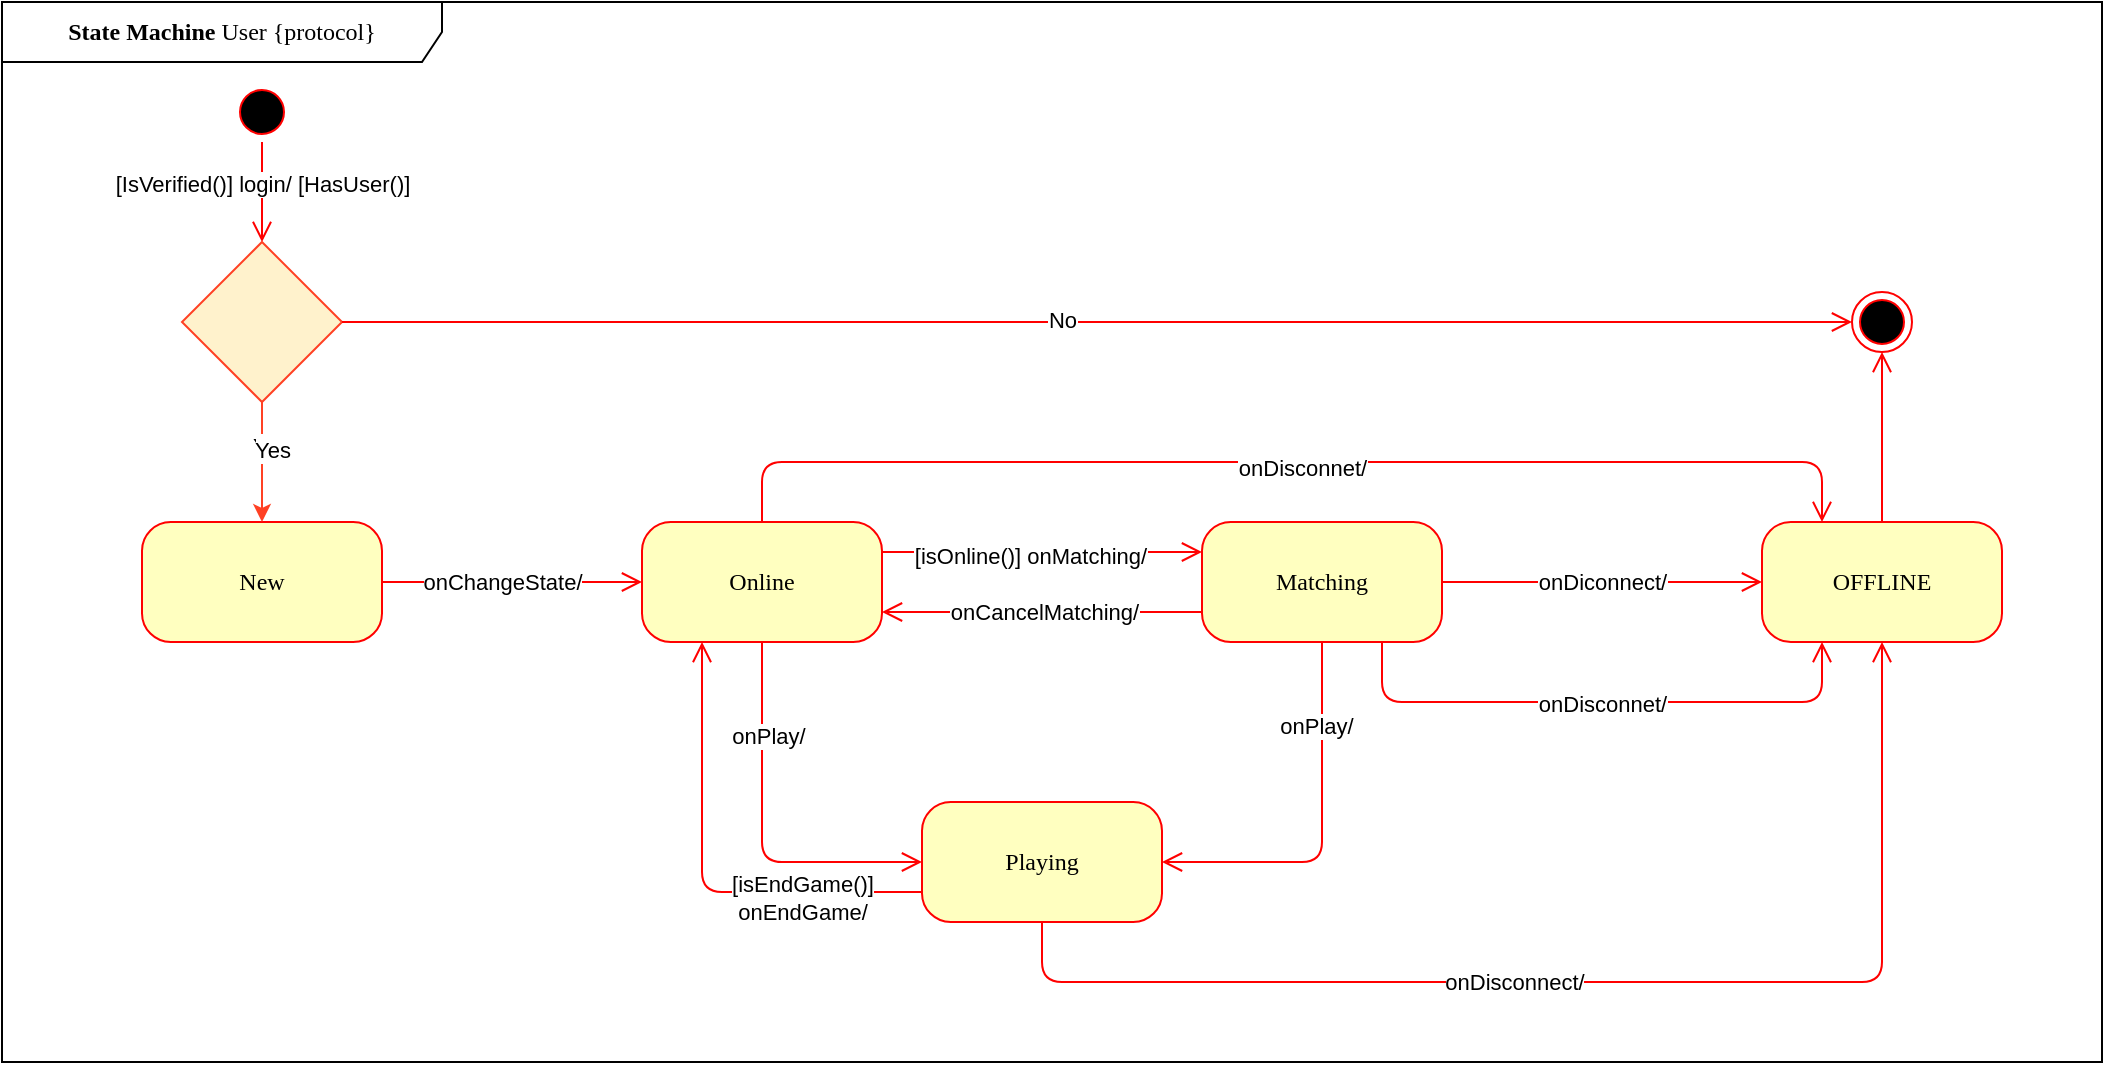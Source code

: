 <mxfile version="22.1.3" type="github">
  <diagram name="Page-1" id="58cdce13-f638-feb5-8d6f-7d28b1aa9fa0">
    <mxGraphModel dx="1664" dy="970" grid="1" gridSize="10" guides="1" tooltips="1" connect="1" arrows="1" fold="1" page="1" pageScale="1" pageWidth="1100" pageHeight="850" background="none" math="0" shadow="0">
      <root>
        <mxCell id="0" />
        <mxCell id="1" parent="0" />
        <mxCell id="382b91b5511bd0f7-1" value="" style="ellipse;html=1;shape=startState;fillColor=#000000;strokeColor=#ff0000;rounded=1;shadow=0;comic=0;labelBackgroundColor=none;fontFamily=Verdana;fontSize=12;fontColor=#000000;align=center;direction=south;" parent="1" vertex="1">
          <mxGeometry x="125" y="70" width="30" height="30" as="geometry" />
        </mxCell>
        <mxCell id="382b91b5511bd0f7-5" value="Online" style="rounded=1;whiteSpace=wrap;html=1;arcSize=24;fillColor=#ffffc0;strokeColor=#ff0000;shadow=0;comic=0;labelBackgroundColor=none;fontFamily=Verdana;fontSize=12;fontColor=#000000;align=center;" parent="1" vertex="1">
          <mxGeometry x="330" y="290" width="120" height="60" as="geometry" />
        </mxCell>
        <mxCell id="382b91b5511bd0f7-6" value="New" style="rounded=1;whiteSpace=wrap;html=1;arcSize=24;fillColor=#ffffc0;strokeColor=#ff0000;shadow=0;comic=0;labelBackgroundColor=none;fontFamily=Verdana;fontSize=12;fontColor=#000000;align=center;" parent="1" vertex="1">
          <mxGeometry x="80" y="290" width="120" height="60" as="geometry" />
        </mxCell>
        <mxCell id="382b91b5511bd0f7-9" value="Playing" style="rounded=1;whiteSpace=wrap;html=1;arcSize=24;fillColor=#ffffc0;strokeColor=#ff0000;shadow=0;comic=0;labelBackgroundColor=none;fontFamily=Verdana;fontSize=12;fontColor=#000000;align=center;" parent="1" vertex="1">
          <mxGeometry x="470" y="430" width="120" height="60" as="geometry" />
        </mxCell>
        <mxCell id="382b91b5511bd0f7-10" value="Matching" style="rounded=1;whiteSpace=wrap;html=1;arcSize=24;fillColor=#ffffc0;strokeColor=#ff0000;shadow=0;comic=0;labelBackgroundColor=none;fontFamily=Verdana;fontSize=12;fontColor=#000000;align=center;" parent="1" vertex="1">
          <mxGeometry x="610" y="290" width="120" height="60" as="geometry" />
        </mxCell>
        <mxCell id="2a3bc250acf0617d-8" value="&lt;b&gt;State Machine &lt;/b&gt;User {protocol}" style="shape=umlFrame;whiteSpace=wrap;html=1;rounded=1;shadow=0;comic=0;labelBackgroundColor=none;strokeWidth=1;fontFamily=Verdana;fontSize=12;align=center;width=220;height=30;" parent="1" vertex="1">
          <mxGeometry x="10" y="30" width="1050" height="530" as="geometry" />
        </mxCell>
        <mxCell id="2a3bc250acf0617d-9" style="edgeStyle=orthogonalEdgeStyle;html=1;labelBackgroundColor=none;endArrow=open;endSize=8;strokeColor=#ff0000;fontFamily=Verdana;fontSize=12;align=left;fontStyle=0;entryX=0.5;entryY=0;entryDx=0;entryDy=0;" parent="1" source="382b91b5511bd0f7-1" target="AQml3aZK6St02hMYP8zN-4" edge="1">
          <mxGeometry relative="1" as="geometry" />
        </mxCell>
        <mxCell id="AQml3aZK6St02hMYP8zN-3" value="[IsVerified()] login/ [HasUser()]" style="edgeLabel;html=1;align=center;verticalAlign=middle;resizable=0;points=[];" parent="2a3bc250acf0617d-9" vertex="1" connectable="0">
          <mxGeometry x="-0.161" relative="1" as="geometry">
            <mxPoint as="offset" />
          </mxGeometry>
        </mxCell>
        <mxCell id="AQml3aZK6St02hMYP8zN-6" style="edgeStyle=orthogonalEdgeStyle;rounded=0;orthogonalLoop=1;jettySize=auto;html=1;exitX=0.5;exitY=1;exitDx=0;exitDy=0;entryX=0.5;entryY=0;entryDx=0;entryDy=0;strokeColor=#FF4124;" parent="1" source="AQml3aZK6St02hMYP8zN-4" target="382b91b5511bd0f7-6" edge="1">
          <mxGeometry relative="1" as="geometry" />
        </mxCell>
        <mxCell id="AQml3aZK6St02hMYP8zN-7" value="Yes" style="edgeLabel;html=1;align=center;verticalAlign=middle;resizable=0;points=[];" parent="AQml3aZK6St02hMYP8zN-6" vertex="1" connectable="0">
          <mxGeometry x="-0.272" y="4" relative="1" as="geometry">
            <mxPoint as="offset" />
          </mxGeometry>
        </mxCell>
        <mxCell id="AQml3aZK6St02hMYP8zN-8" value="Yes" style="edgeLabel;html=1;align=center;verticalAlign=middle;resizable=0;points=[];" parent="AQml3aZK6St02hMYP8zN-6" vertex="1" connectable="0">
          <mxGeometry x="-0.217" y="5" relative="1" as="geometry">
            <mxPoint as="offset" />
          </mxGeometry>
        </mxCell>
        <mxCell id="AQml3aZK6St02hMYP8zN-4" value="" style="rhombus;whiteSpace=wrap;html=1;fillColor=#fff2cc;strokeColor=#FF4124;" parent="1" vertex="1">
          <mxGeometry x="100" y="150" width="80" height="80" as="geometry" />
        </mxCell>
        <mxCell id="AQml3aZK6St02hMYP8zN-9" style="edgeStyle=elbowEdgeStyle;html=1;labelBackgroundColor=none;endArrow=open;endSize=8;strokeColor=#ff0000;fontFamily=Verdana;fontSize=12;align=left;exitX=1;exitY=0.5;exitDx=0;exitDy=0;entryX=0;entryY=0.5;entryDx=0;entryDy=0;elbow=vertical;" parent="1" source="382b91b5511bd0f7-6" target="382b91b5511bd0f7-5" edge="1">
          <mxGeometry relative="1" as="geometry">
            <mxPoint x="50" y="660" as="sourcePoint" />
            <mxPoint x="160" y="660" as="targetPoint" />
          </mxGeometry>
        </mxCell>
        <mxCell id="AQml3aZK6St02hMYP8zN-10" value="onChangeState/" style="edgeLabel;html=1;align=center;verticalAlign=middle;resizable=0;points=[];" parent="AQml3aZK6St02hMYP8zN-9" vertex="1" connectable="0">
          <mxGeometry x="-0.234" relative="1" as="geometry">
            <mxPoint x="10" as="offset" />
          </mxGeometry>
        </mxCell>
        <mxCell id="AQml3aZK6St02hMYP8zN-11" style="edgeStyle=elbowEdgeStyle;html=1;labelBackgroundColor=none;endArrow=open;endSize=8;strokeColor=#ff0000;fontFamily=Verdana;fontSize=12;align=left;exitX=1;exitY=0.25;exitDx=0;exitDy=0;entryX=0;entryY=0.25;entryDx=0;entryDy=0;elbow=vertical;" parent="1" source="382b91b5511bd0f7-5" target="382b91b5511bd0f7-10" edge="1">
          <mxGeometry relative="1" as="geometry">
            <mxPoint x="280" y="540" as="sourcePoint" />
            <mxPoint x="390" y="540" as="targetPoint" />
          </mxGeometry>
        </mxCell>
        <mxCell id="AQml3aZK6St02hMYP8zN-13" value="[isOnline()] onMatching/" style="edgeLabel;html=1;align=center;verticalAlign=middle;resizable=0;points=[];" parent="AQml3aZK6St02hMYP8zN-11" vertex="1" connectable="0">
          <mxGeometry x="-0.079" y="-2" relative="1" as="geometry">
            <mxPoint as="offset" />
          </mxGeometry>
        </mxCell>
        <mxCell id="AQml3aZK6St02hMYP8zN-12" style="edgeStyle=elbowEdgeStyle;html=1;labelBackgroundColor=none;endArrow=open;endSize=8;strokeColor=#ff0000;fontFamily=Verdana;fontSize=12;align=left;entryX=1;entryY=0.75;entryDx=0;entryDy=0;exitX=0;exitY=0.75;exitDx=0;exitDy=0;" parent="1" source="382b91b5511bd0f7-10" target="382b91b5511bd0f7-5" edge="1">
          <mxGeometry relative="1" as="geometry">
            <mxPoint x="290" y="550" as="sourcePoint" />
            <mxPoint x="400" y="550" as="targetPoint" />
          </mxGeometry>
        </mxCell>
        <mxCell id="AQml3aZK6St02hMYP8zN-14" value="onCancelMatching/" style="edgeLabel;html=1;align=center;verticalAlign=middle;resizable=0;points=[];" parent="AQml3aZK6St02hMYP8zN-12" vertex="1" connectable="0">
          <mxGeometry x="-0.23" relative="1" as="geometry">
            <mxPoint x="-18" as="offset" />
          </mxGeometry>
        </mxCell>
        <mxCell id="AQml3aZK6St02hMYP8zN-15" style="edgeStyle=elbowEdgeStyle;html=1;labelBackgroundColor=none;endArrow=open;endSize=8;strokeColor=#ff0000;fontFamily=Verdana;fontSize=12;align=left;exitX=0.5;exitY=1;exitDx=0;exitDy=0;entryX=0;entryY=0.5;entryDx=0;entryDy=0;" parent="1" source="382b91b5511bd0f7-5" target="382b91b5511bd0f7-9" edge="1">
          <mxGeometry relative="1" as="geometry">
            <mxPoint x="270" y="675" as="sourcePoint" />
            <mxPoint x="380" y="675" as="targetPoint" />
            <Array as="points">
              <mxPoint x="390" y="460" />
            </Array>
          </mxGeometry>
        </mxCell>
        <mxCell id="AQml3aZK6St02hMYP8zN-17" value="onPlay/" style="edgeLabel;html=1;align=center;verticalAlign=middle;resizable=0;points=[];" parent="AQml3aZK6St02hMYP8zN-15" vertex="1" connectable="0">
          <mxGeometry x="-0.513" y="3" relative="1" as="geometry">
            <mxPoint as="offset" />
          </mxGeometry>
        </mxCell>
        <mxCell id="AQml3aZK6St02hMYP8zN-16" style="edgeStyle=elbowEdgeStyle;html=1;labelBackgroundColor=none;endArrow=open;endSize=8;strokeColor=#ff0000;fontFamily=Verdana;fontSize=12;align=left;exitX=0.5;exitY=1;exitDx=0;exitDy=0;entryX=1;entryY=0.5;entryDx=0;entryDy=0;" parent="1" source="382b91b5511bd0f7-10" target="382b91b5511bd0f7-9" edge="1">
          <mxGeometry relative="1" as="geometry">
            <mxPoint x="280" y="685" as="sourcePoint" />
            <mxPoint x="390" y="685" as="targetPoint" />
            <Array as="points">
              <mxPoint x="670" y="410" />
            </Array>
          </mxGeometry>
        </mxCell>
        <mxCell id="AQml3aZK6St02hMYP8zN-18" value="onPlay/" style="edgeLabel;html=1;align=center;verticalAlign=middle;resizable=0;points=[];" parent="AQml3aZK6St02hMYP8zN-16" vertex="1" connectable="0">
          <mxGeometry x="-0.56" y="-3" relative="1" as="geometry">
            <mxPoint as="offset" />
          </mxGeometry>
        </mxCell>
        <mxCell id="AQml3aZK6St02hMYP8zN-19" value="OFFLINE" style="rounded=1;whiteSpace=wrap;html=1;arcSize=24;fillColor=#ffffc0;strokeColor=#ff0000;shadow=0;comic=0;labelBackgroundColor=none;fontFamily=Verdana;fontSize=12;fontColor=#000000;align=center;" parent="1" vertex="1">
          <mxGeometry x="890" y="290" width="120" height="60" as="geometry" />
        </mxCell>
        <mxCell id="AQml3aZK6St02hMYP8zN-20" style="edgeStyle=elbowEdgeStyle;html=1;labelBackgroundColor=none;endArrow=open;endSize=8;strokeColor=#ff0000;fontFamily=Verdana;fontSize=12;align=left;exitX=1;exitY=0.5;exitDx=0;exitDy=0;entryX=0;entryY=0.5;entryDx=0;entryDy=0;elbow=vertical;" parent="1" source="382b91b5511bd0f7-10" target="AQml3aZK6St02hMYP8zN-19" edge="1">
          <mxGeometry relative="1" as="geometry">
            <mxPoint x="770" y="430" as="sourcePoint" />
            <mxPoint x="880" y="430" as="targetPoint" />
          </mxGeometry>
        </mxCell>
        <mxCell id="AQml3aZK6St02hMYP8zN-21" value="onDiconnect/" style="edgeLabel;html=1;align=center;verticalAlign=middle;resizable=0;points=[];" parent="AQml3aZK6St02hMYP8zN-20" vertex="1" connectable="0">
          <mxGeometry x="-0.249" relative="1" as="geometry">
            <mxPoint x="20" as="offset" />
          </mxGeometry>
        </mxCell>
        <mxCell id="AQml3aZK6St02hMYP8zN-26" style="edgeStyle=elbowEdgeStyle;html=1;labelBackgroundColor=none;endArrow=open;endSize=8;strokeColor=#ff0000;fontFamily=Verdana;fontSize=12;align=left;fontStyle=1;exitX=0.5;exitY=0;exitDx=0;exitDy=0;entryX=0.25;entryY=0;entryDx=0;entryDy=0;elbow=vertical;" parent="1" source="382b91b5511bd0f7-5" target="AQml3aZK6St02hMYP8zN-19" edge="1">
          <mxGeometry relative="1" as="geometry">
            <mxPoint x="180" y="765" as="sourcePoint" />
            <mxPoint x="290" y="765" as="targetPoint" />
            <Array as="points">
              <mxPoint x="655" y="260" />
            </Array>
          </mxGeometry>
        </mxCell>
        <mxCell id="AQml3aZK6St02hMYP8zN-27" value="onDisconnet/" style="edgeLabel;html=1;align=center;verticalAlign=middle;resizable=0;points=[];" parent="AQml3aZK6St02hMYP8zN-26" vertex="1" connectable="0">
          <mxGeometry x="0.18" y="-3" relative="1" as="geometry">
            <mxPoint x="-48" as="offset" />
          </mxGeometry>
        </mxCell>
        <mxCell id="AQml3aZK6St02hMYP8zN-28" style="edgeStyle=elbowEdgeStyle;html=1;labelBackgroundColor=none;endArrow=open;endSize=8;strokeColor=#ff0000;fontFamily=Verdana;fontSize=12;align=left;entryX=0.25;entryY=1;entryDx=0;entryDy=0;exitX=0.75;exitY=1;exitDx=0;exitDy=0;" parent="1" source="382b91b5511bd0f7-10" target="AQml3aZK6St02hMYP8zN-19" edge="1">
          <mxGeometry relative="1" as="geometry">
            <mxPoint x="700" y="390" as="sourcePoint" />
            <mxPoint x="300" y="775" as="targetPoint" />
            <Array as="points">
              <mxPoint x="820" y="380" />
            </Array>
          </mxGeometry>
        </mxCell>
        <mxCell id="AQml3aZK6St02hMYP8zN-29" value="onDisconnet/" style="edgeLabel;html=1;align=center;verticalAlign=middle;resizable=0;points=[];" parent="AQml3aZK6St02hMYP8zN-28" vertex="1" connectable="0">
          <mxGeometry x="-0.201" y="-1" relative="1" as="geometry">
            <mxPoint x="28" as="offset" />
          </mxGeometry>
        </mxCell>
        <mxCell id="AQml3aZK6St02hMYP8zN-30" style="edgeStyle=elbowEdgeStyle;html=1;labelBackgroundColor=none;endArrow=open;endSize=8;strokeColor=#ff0000;fontFamily=Verdana;fontSize=12;align=left;exitX=0.5;exitY=1;exitDx=0;exitDy=0;entryX=0.5;entryY=1;entryDx=0;entryDy=0;" parent="1" source="382b91b5511bd0f7-9" target="AQml3aZK6St02hMYP8zN-19" edge="1">
          <mxGeometry relative="1" as="geometry">
            <mxPoint x="200" y="785" as="sourcePoint" />
            <mxPoint x="310" y="785" as="targetPoint" />
            <Array as="points">
              <mxPoint x="960" y="520" />
            </Array>
          </mxGeometry>
        </mxCell>
        <mxCell id="AQml3aZK6St02hMYP8zN-31" value="onDisconnect/" style="edgeLabel;html=1;align=center;verticalAlign=middle;resizable=0;points=[];" parent="AQml3aZK6St02hMYP8zN-30" vertex="1" connectable="0">
          <mxGeometry x="-0.142" relative="1" as="geometry">
            <mxPoint as="offset" />
          </mxGeometry>
        </mxCell>
        <mxCell id="AQml3aZK6St02hMYP8zN-32" value="" style="ellipse;html=1;shape=endState;fillColor=#000000;strokeColor=#ff0000;rounded=1;shadow=0;comic=0;labelBackgroundColor=none;fontFamily=Verdana;fontSize=12;fontColor=#000000;align=center;" parent="1" vertex="1">
          <mxGeometry x="935" y="175" width="30" height="30" as="geometry" />
        </mxCell>
        <mxCell id="AQml3aZK6St02hMYP8zN-33" style="edgeStyle=elbowEdgeStyle;html=1;labelBackgroundColor=none;endArrow=open;endSize=8;strokeColor=#ff0000;fontFamily=Verdana;fontSize=12;align=left;entryX=0.5;entryY=1;entryDx=0;entryDy=0;exitX=0.5;exitY=0;exitDx=0;exitDy=0;" parent="1" source="AQml3aZK6St02hMYP8zN-19" target="AQml3aZK6St02hMYP8zN-32" edge="1">
          <mxGeometry relative="1" as="geometry">
            <mxPoint x="160" y="745" as="sourcePoint" />
            <mxPoint x="870" y="440" as="targetPoint" />
          </mxGeometry>
        </mxCell>
        <mxCell id="AQml3aZK6St02hMYP8zN-34" style="edgeStyle=elbowEdgeStyle;html=1;labelBackgroundColor=none;endArrow=open;endSize=8;strokeColor=#ff0000;fontFamily=Verdana;fontSize=12;align=left;entryX=0;entryY=0.5;entryDx=0;entryDy=0;exitX=1;exitY=0.5;exitDx=0;exitDy=0;elbow=vertical;" parent="1" source="AQml3aZK6St02hMYP8zN-4" target="AQml3aZK6St02hMYP8zN-32" edge="1">
          <mxGeometry relative="1" as="geometry">
            <mxPoint x="290" y="270" as="sourcePoint" />
            <mxPoint x="280" y="755" as="targetPoint" />
          </mxGeometry>
        </mxCell>
        <mxCell id="AQml3aZK6St02hMYP8zN-35" value="No" style="edgeLabel;html=1;align=center;verticalAlign=middle;resizable=0;points=[];" parent="AQml3aZK6St02hMYP8zN-34" vertex="1" connectable="0">
          <mxGeometry x="-0.046" y="1" relative="1" as="geometry">
            <mxPoint as="offset" />
          </mxGeometry>
        </mxCell>
        <mxCell id="AQml3aZK6St02hMYP8zN-36" style="edgeStyle=elbowEdgeStyle;html=1;labelBackgroundColor=none;endArrow=open;endSize=8;strokeColor=#ff0000;fontFamily=Verdana;fontSize=12;align=left;exitX=0;exitY=0.75;exitDx=0;exitDy=0;entryX=0.25;entryY=1;entryDx=0;entryDy=0;" parent="1" source="382b91b5511bd0f7-9" target="382b91b5511bd0f7-5" edge="1">
          <mxGeometry relative="1" as="geometry">
            <mxPoint x="400" y="360" as="sourcePoint" />
            <mxPoint x="480" y="470" as="targetPoint" />
            <Array as="points">
              <mxPoint x="360" y="470" />
            </Array>
          </mxGeometry>
        </mxCell>
        <mxCell id="AQml3aZK6St02hMYP8zN-37" value="[isEndGame()] &lt;br&gt;onEndGame/" style="edgeLabel;html=1;align=center;verticalAlign=middle;resizable=0;points=[];" parent="AQml3aZK6St02hMYP8zN-36" vertex="1" connectable="0">
          <mxGeometry x="-0.513" y="3" relative="1" as="geometry">
            <mxPoint x="-3" as="offset" />
          </mxGeometry>
        </mxCell>
      </root>
    </mxGraphModel>
  </diagram>
</mxfile>
